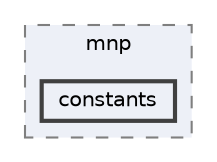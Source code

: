 digraph "repository/mnp/src/main/java/com/sterlite/cal/mnp/constants"
{
 // LATEX_PDF_SIZE
  bgcolor="transparent";
  edge [fontname=Helvetica,fontsize=10,labelfontname=Helvetica,labelfontsize=10];
  node [fontname=Helvetica,fontsize=10,shape=box,height=0.2,width=0.4];
  compound=true
  subgraph clusterdir_2ba090eb009818682dbdaa59020602c0 {
    graph [ bgcolor="#edf0f7", pencolor="grey50", label="mnp", fontname=Helvetica,fontsize=10 style="filled,dashed", URL="dir_2ba090eb009818682dbdaa59020602c0.html",tooltip=""]
  dir_dd62d6b54da7d11f455c98be863ef7cc [label="constants", fillcolor="#edf0f7", color="grey25", style="filled,bold", URL="dir_dd62d6b54da7d11f455c98be863ef7cc.html",tooltip=""];
  }
}
